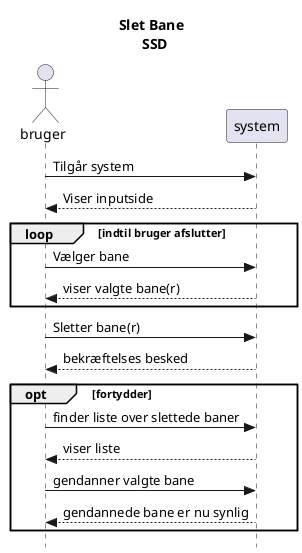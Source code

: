 @startuml Slet Bane
title Slet Bane \n SSD 
skinparam style strictuml
actor bruger as lene
participant system as sys

lene -> sys : Tilgår system
lene <-- sys : Viser inputside
loop indtil bruger afslutter
lene -> sys : Vælger bane
lene <-- sys: viser valgte bane(r)
End
lene -> sys : Sletter bane(r)
lene <-- sys : bekræftelses besked
opt fortydder
lene -> sys : finder liste over slettede baner
lene <-- sys: viser liste
lene -> sys : gendanner valgte bane
lene <-- sys: gendannede bane er nu synlig
end
@enduml